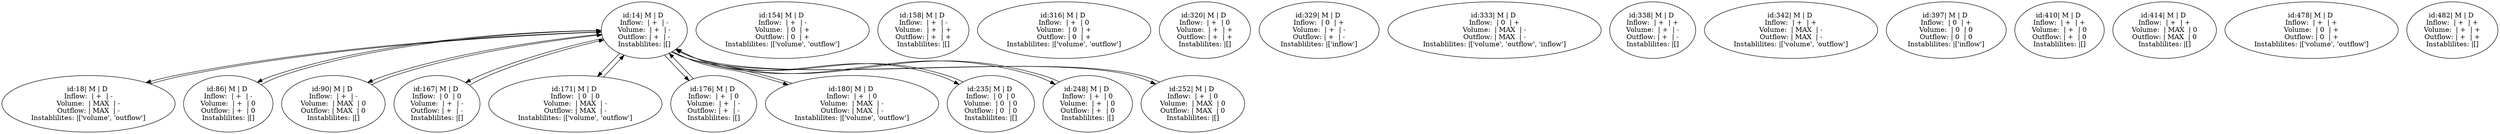 digraph {
	14 [label="id:14| M | D 
Inflow:  | +  | -
Volume:  | +  | -
Outflow: | +  | -
Instablilites: |[]"]
	18 [label="id:18| M | D 
Inflow:  | +  | -
Volume:  | MAX  | -
Outflow: | MAX  | -
Instablilites: |['volume', 'outflow']"]
	86 [label="id:86| M | D 
Inflow:  | +  | -
Volume:  | +  | 0
Outflow: | +  | 0
Instablilites: |[]"]
	90 [label="id:90| M | D 
Inflow:  | +  | -
Volume:  | MAX  | 0
Outflow: | MAX  | 0
Instablilites: |[]"]
	154 [label="id:154| M | D 
Inflow:  | +  | -
Volume:  | 0  | +
Outflow: | 0  | +
Instablilites: |['volume', 'outflow']"]
	158 [label="id:158| M | D 
Inflow:  | +  | -
Volume:  | +  | +
Outflow: | +  | +
Instablilites: |[]"]
	167 [label="id:167| M | D 
Inflow:  | 0  | 0
Volume:  | +  | -
Outflow: | +  | -
Instablilites: |[]"]
	171 [label="id:171| M | D 
Inflow:  | 0  | 0
Volume:  | MAX  | -
Outflow: | MAX  | -
Instablilites: |['volume', 'outflow']"]
	176 [label="id:176| M | D 
Inflow:  | +  | 0
Volume:  | +  | -
Outflow: | +  | -
Instablilites: |[]"]
	180 [label="id:180| M | D 
Inflow:  | +  | 0
Volume:  | MAX  | -
Outflow: | MAX  | -
Instablilites: |['volume', 'outflow']"]
	235 [label="id:235| M | D 
Inflow:  | 0  | 0
Volume:  | 0  | 0
Outflow: | 0  | 0
Instablilites: |[]"]
	248 [label="id:248| M | D 
Inflow:  | +  | 0
Volume:  | +  | 0
Outflow: | +  | 0
Instablilites: |[]"]
	252 [label="id:252| M | D 
Inflow:  | +  | 0
Volume:  | MAX  | 0
Outflow: | MAX  | 0
Instablilites: |[]"]
	316 [label="id:316| M | D 
Inflow:  | +  | 0
Volume:  | 0  | +
Outflow: | 0  | +
Instablilites: |['volume', 'outflow']"]
	320 [label="id:320| M | D 
Inflow:  | +  | 0
Volume:  | +  | +
Outflow: | +  | +
Instablilites: |[]"]
	329 [label="id:329| M | D 
Inflow:  | 0  | +
Volume:  | +  | -
Outflow: | +  | -
Instablilites: |['inflow']"]
	333 [label="id:333| M | D 
Inflow:  | 0  | +
Volume:  | MAX  | -
Outflow: | MAX  | -
Instablilites: |['volume', 'outflow', 'inflow']"]
	338 [label="id:338| M | D 
Inflow:  | +  | +
Volume:  | +  | -
Outflow: | +  | -
Instablilites: |[]"]
	342 [label="id:342| M | D 
Inflow:  | +  | +
Volume:  | MAX  | -
Outflow: | MAX  | -
Instablilites: |['volume', 'outflow']"]
	397 [label="id:397| M | D 
Inflow:  | 0  | +
Volume:  | 0  | 0
Outflow: | 0  | 0
Instablilites: |['inflow']"]
	410 [label="id:410| M | D 
Inflow:  | +  | +
Volume:  | +  | 0
Outflow: | +  | 0
Instablilites: |[]"]
	414 [label="id:414| M | D 
Inflow:  | +  | +
Volume:  | MAX  | 0
Outflow: | MAX  | 0
Instablilites: |[]"]
	478 [label="id:478| M | D 
Inflow:  | +  | +
Volume:  | 0  | +
Outflow: | 0  | +
Instablilites: |['volume', 'outflow']"]
	482 [label="id:482| M | D 
Inflow:  | +  | +
Volume:  | +  | +
Outflow: | +  | +
Instablilites: |[]"]
		14 -> 18
		18 -> 14
		14 -> 86
		86 -> 14
		14 -> 90
		90 -> 14
		14 -> 167
		167 -> 14
		14 -> 171
		171 -> 14
		14 -> 176
		176 -> 14
		14 -> 180
		180 -> 14
		14 -> 235
		235 -> 14
		14 -> 248
		248 -> 14
		14 -> 252
		252 -> 14
}